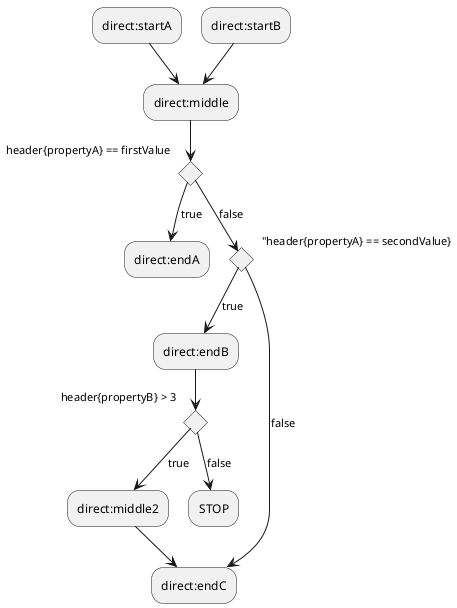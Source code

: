 @startuml

"direct:startA" --> "direct:middle"

"direct:startB" --> "direct:middle"
--> if "header{propertyA} == firstValue" then
  -->[true] "direct:endA"
else
  -->[false] if "header{propertyA} == secondValue} then
  -->[true] "direct:endB"
else
  -->[false] "direct:endC"
endif

"direct:endB" --> if "header{propertyB} > 3" then
  -->[true] "direct:middle2"
  --> "direct:endC"
else
  -->[false] "STOP"
endif

@enduml
